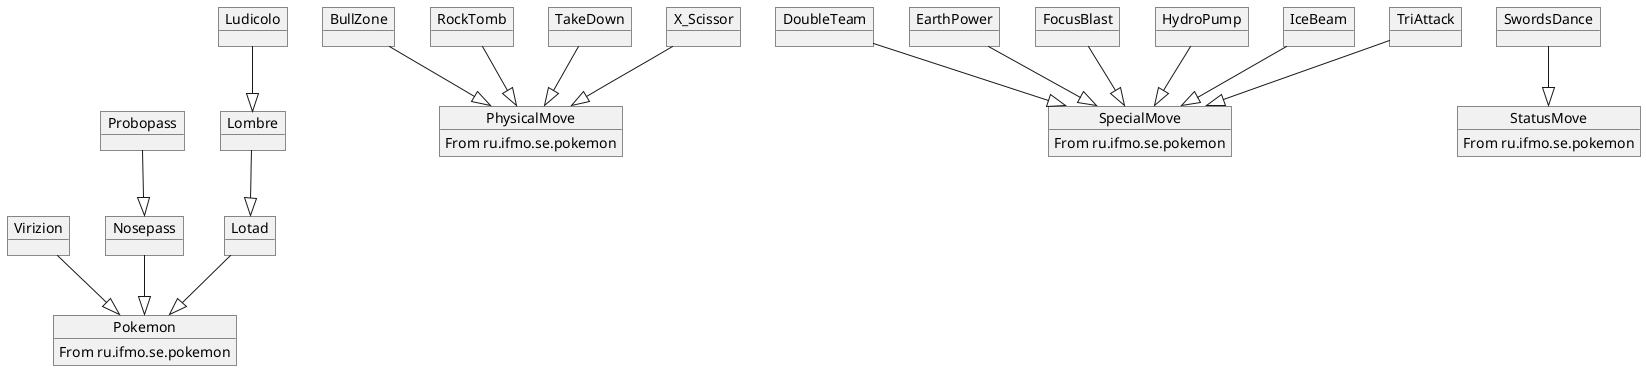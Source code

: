 @startuml
object Pokemon
Pokemon : From ru.ifmo.se.pokemon

object Virizion
object Nosepass
object Probopass
object Lotad
object Lombre
object Ludicolo

Virizion --|> Pokemon
Nosepass --|> Pokemon
Probopass --|> Nosepass
Lotad --|>Pokemon
Lombre --|> Lotad
Ludicolo --|> Lombre


object PhysicalMove
PhysicalMove : From ru.ifmo.se.pokemon

object BullZone
object RockTomb
object TakeDown
object X_Scissor

BullZone --|> PhysicalMove
RockTomb --|> PhysicalMove
TakeDown --|> PhysicalMove
X_Scissor --|> PhysicalMove

object SpecialMove
SpecialMove : From ru.ifmo.se.pokemon

object DoubleTeam
object EarthPower
object FocusBlast
object HydroPump
object IceBeam
object TriAttack


EarthPower --|> SpecialMove
DoubleTeam --|> SpecialMove
FocusBlast --|> SpecialMove
HydroPump --|> SpecialMove
TriAttack --|> SpecialMove
IceBeam --|> SpecialMove

object StatusMove
StatusMove : From ru.ifmo.se.pokemon

object SwordsDance


SwordsDance --|> StatusMove
